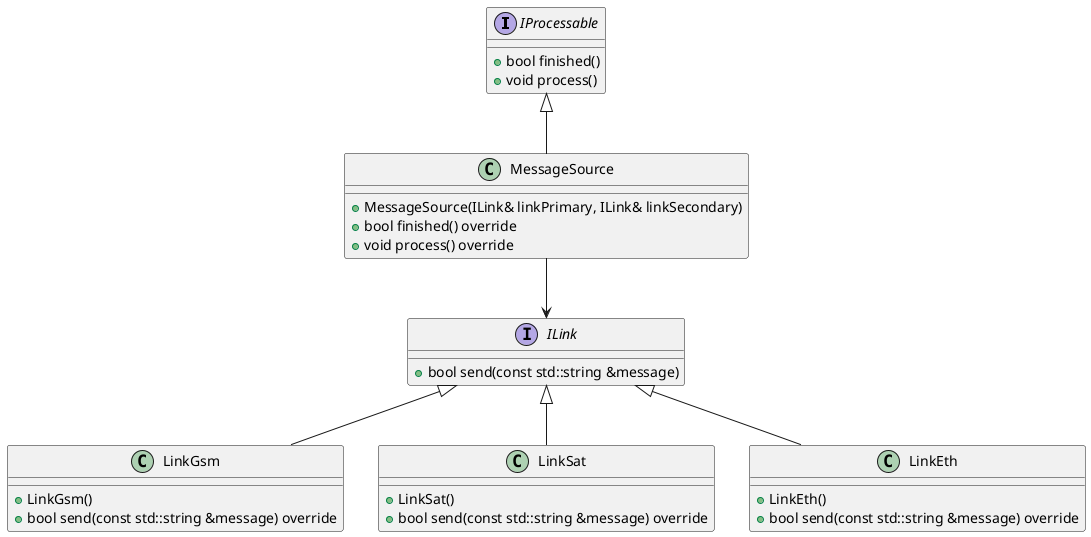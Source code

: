 @startuml
interface IProcessable {
+bool finished()
+void process()
}

class MessageSource {
+MessageSource(ILink& linkPrimary, ILink& linkSecondary)
+bool finished() override
+void process() override
}

interface ILink {
+bool send(const std::string &message)
}

class LinkGsm {
+LinkGsm()
+bool send(const std::string &message) override
}

class LinkSat {
+LinkSat()
+bool send(const std::string &message) override
}

class LinkEth {
+LinkEth()
+bool send(const std::string &message) override
}

IProcessable <|-- MessageSource

MessageSource --> ILink

ILink <|-- LinkGsm
ILink <|-- LinkSat
ILink <|-- LinkEth
@enduml